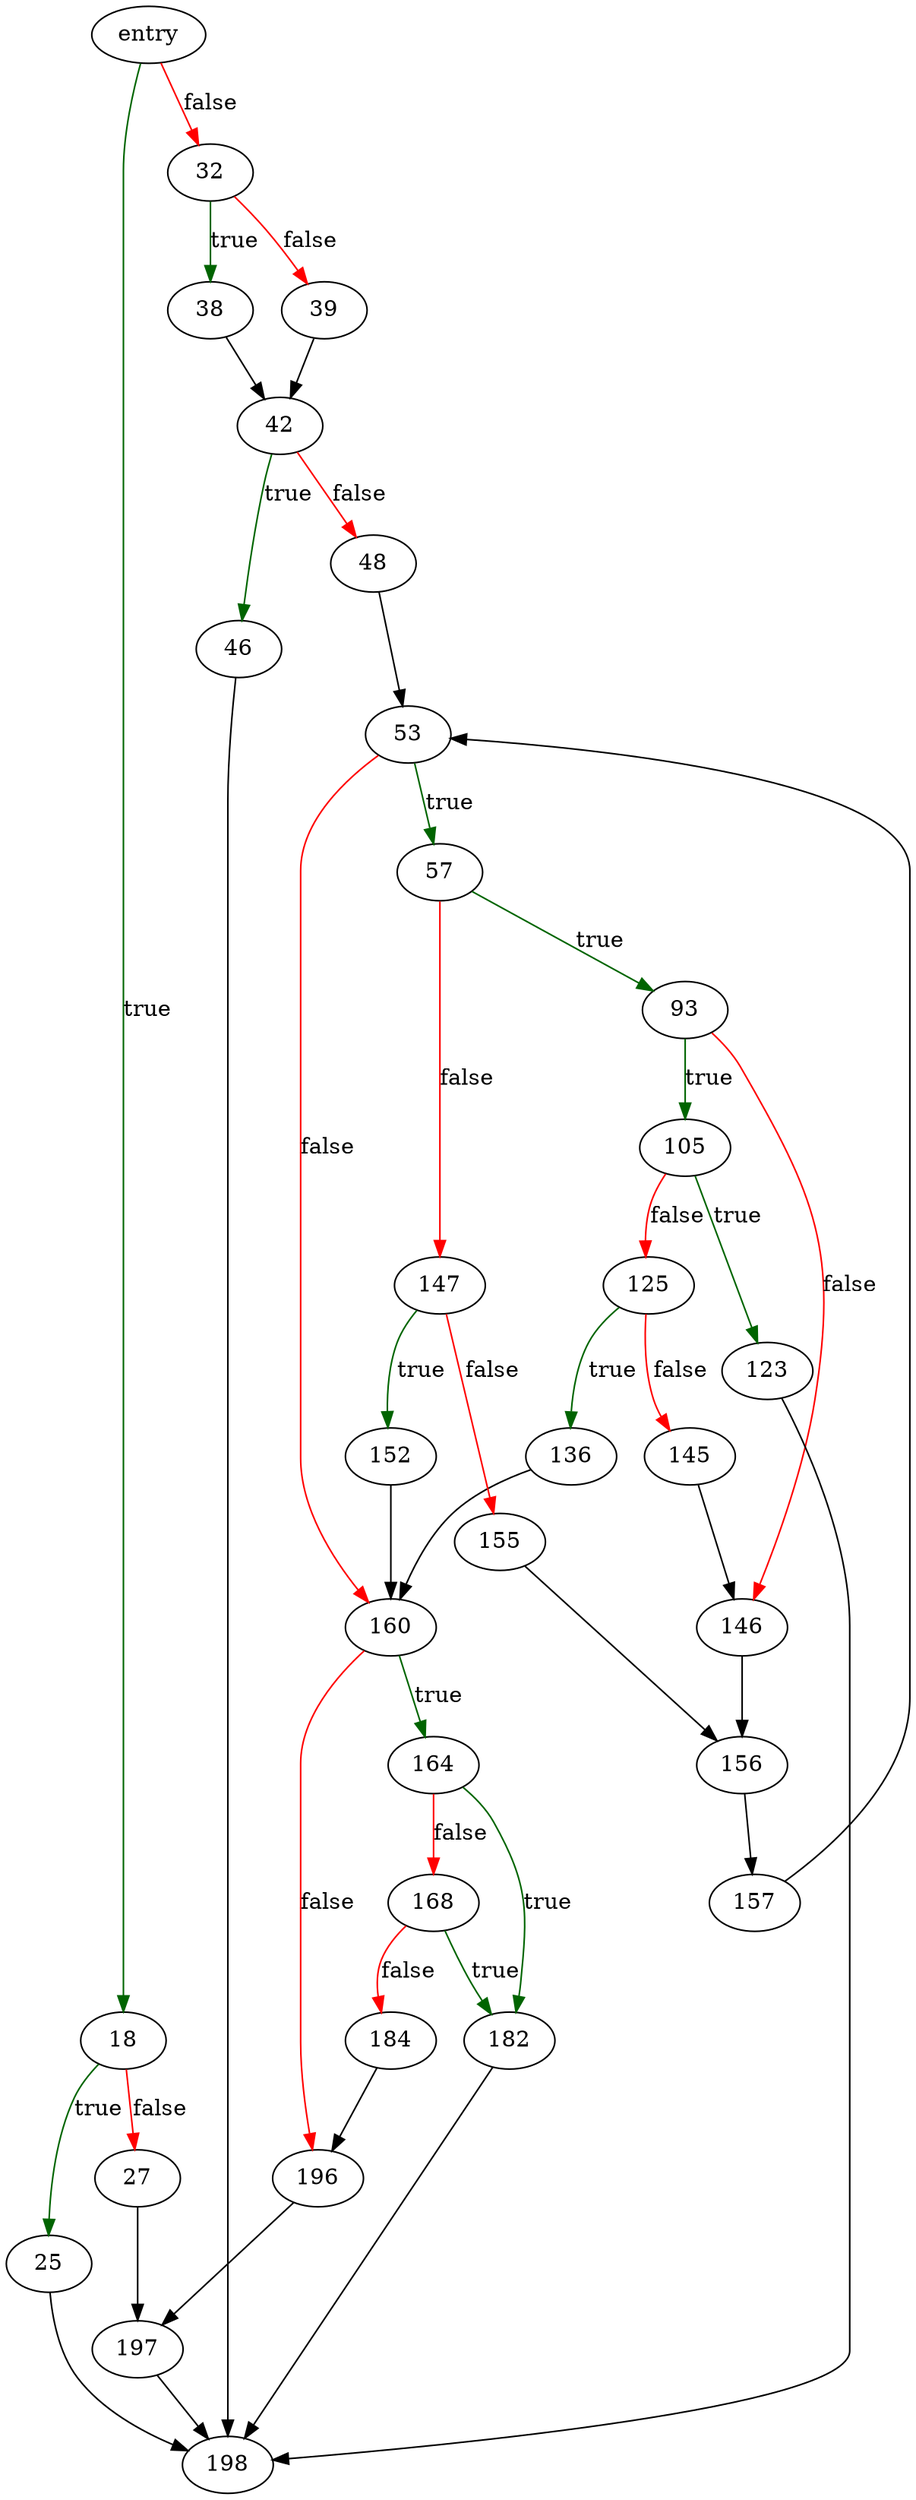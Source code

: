 digraph "modifyPagePointer" {
	// Node definitions.
	4 [label=entry];
	18;
	25;
	27;
	32;
	38;
	39;
	42;
	46;
	48;
	53;
	57;
	93;
	105;
	123;
	125;
	136;
	145;
	146;
	147;
	152;
	155;
	156;
	157;
	160;
	164;
	168;
	182;
	184;
	196;
	197;
	198;

	// Edge definitions.
	4 -> 18 [
		color=darkgreen
		label=true
	];
	4 -> 32 [
		color=red
		label=false
	];
	18 -> 25 [
		color=darkgreen
		label=true
	];
	18 -> 27 [
		color=red
		label=false
	];
	25 -> 198;
	27 -> 197;
	32 -> 38 [
		color=darkgreen
		label=true
	];
	32 -> 39 [
		color=red
		label=false
	];
	38 -> 42;
	39 -> 42;
	42 -> 46 [
		color=darkgreen
		label=true
	];
	42 -> 48 [
		color=red
		label=false
	];
	46 -> 198;
	48 -> 53;
	53 -> 57 [
		color=darkgreen
		label=true
	];
	53 -> 160 [
		color=red
		label=false
	];
	57 -> 93 [
		color=darkgreen
		label=true
	];
	57 -> 147 [
		color=red
		label=false
	];
	93 -> 105 [
		color=darkgreen
		label=true
	];
	93 -> 146 [
		color=red
		label=false
	];
	105 -> 123 [
		color=darkgreen
		label=true
	];
	105 -> 125 [
		color=red
		label=false
	];
	123 -> 198;
	125 -> 136 [
		color=darkgreen
		label=true
	];
	125 -> 145 [
		color=red
		label=false
	];
	136 -> 160;
	145 -> 146;
	146 -> 156;
	147 -> 152 [
		color=darkgreen
		label=true
	];
	147 -> 155 [
		color=red
		label=false
	];
	152 -> 160;
	155 -> 156;
	156 -> 157;
	157 -> 53;
	160 -> 164 [
		color=darkgreen
		label=true
	];
	160 -> 196 [
		color=red
		label=false
	];
	164 -> 168 [
		color=red
		label=false
	];
	164 -> 182 [
		color=darkgreen
		label=true
	];
	168 -> 182 [
		color=darkgreen
		label=true
	];
	168 -> 184 [
		color=red
		label=false
	];
	182 -> 198;
	184 -> 196;
	196 -> 197;
	197 -> 198;
}